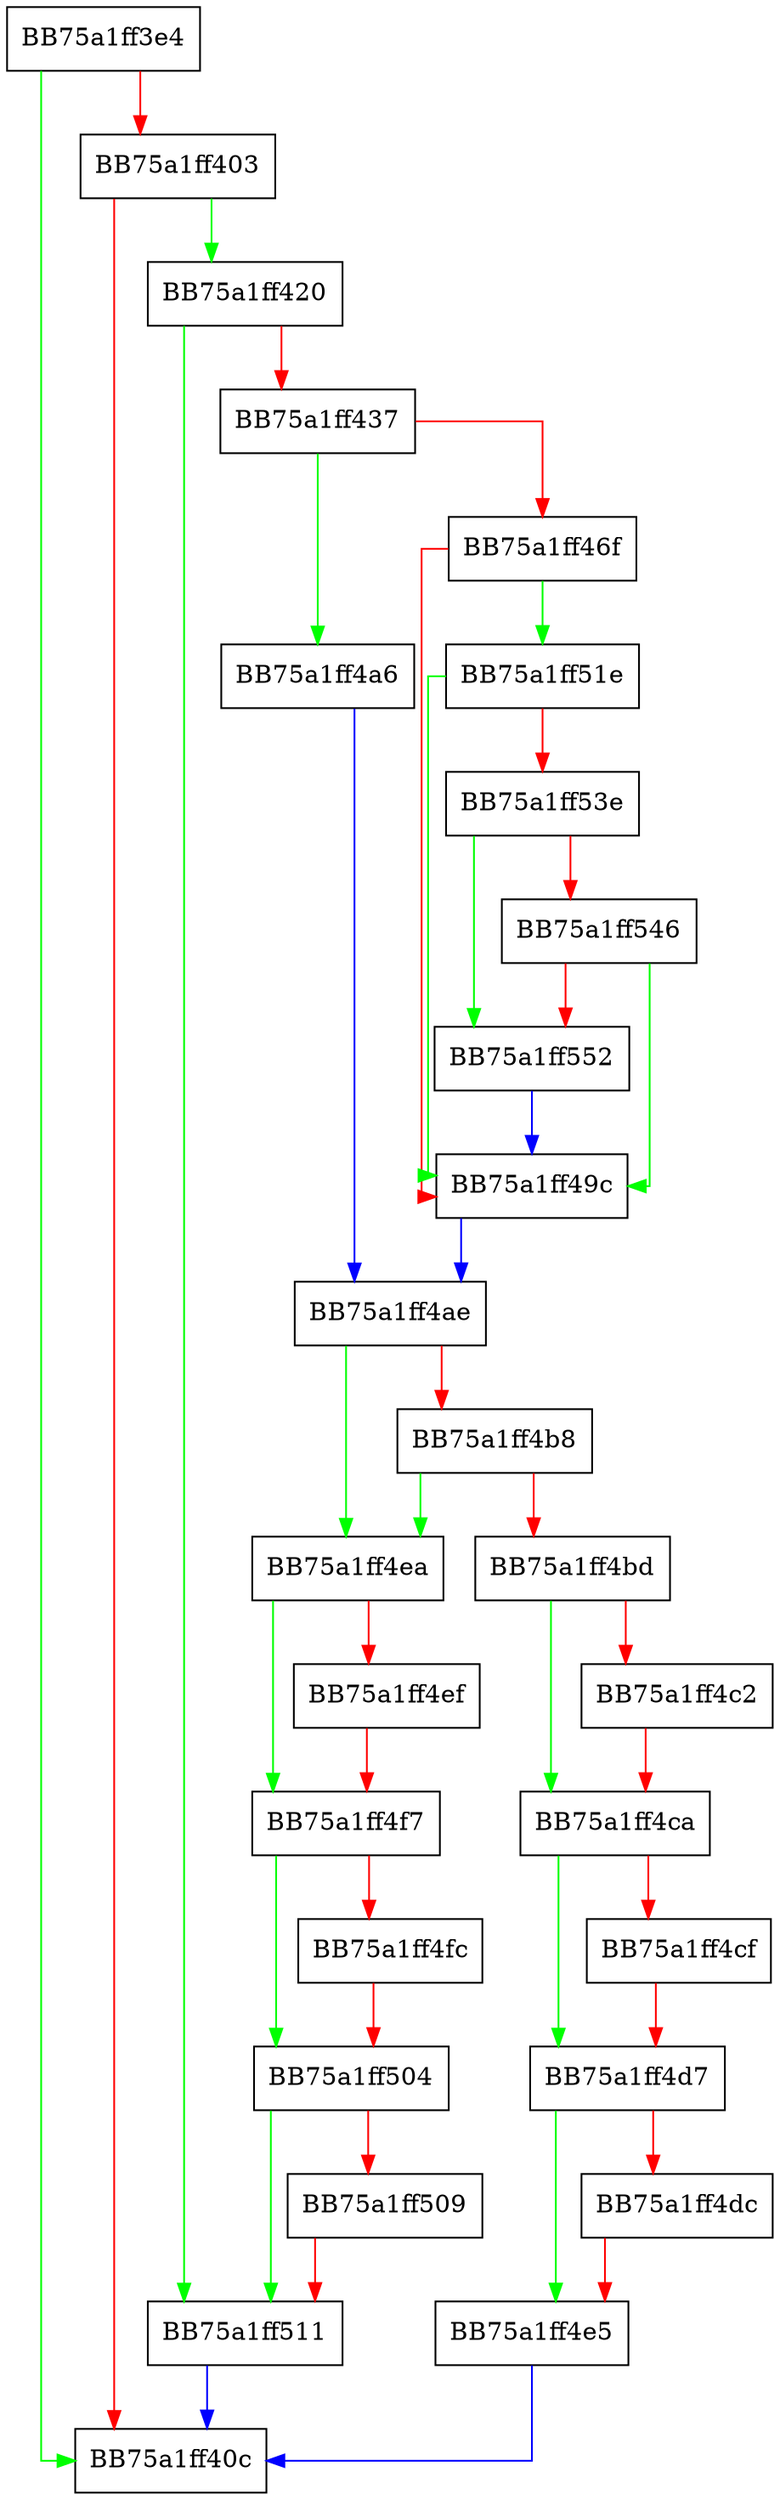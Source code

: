 digraph InitializeHollowCheck {
  node [shape="box"];
  graph [splines=ortho];
  BB75a1ff3e4 -> BB75a1ff40c [color="green"];
  BB75a1ff3e4 -> BB75a1ff403 [color="red"];
  BB75a1ff403 -> BB75a1ff420 [color="green"];
  BB75a1ff403 -> BB75a1ff40c [color="red"];
  BB75a1ff420 -> BB75a1ff511 [color="green"];
  BB75a1ff420 -> BB75a1ff437 [color="red"];
  BB75a1ff437 -> BB75a1ff4a6 [color="green"];
  BB75a1ff437 -> BB75a1ff46f [color="red"];
  BB75a1ff46f -> BB75a1ff51e [color="green"];
  BB75a1ff46f -> BB75a1ff49c [color="red"];
  BB75a1ff49c -> BB75a1ff4ae [color="blue"];
  BB75a1ff4a6 -> BB75a1ff4ae [color="blue"];
  BB75a1ff4ae -> BB75a1ff4ea [color="green"];
  BB75a1ff4ae -> BB75a1ff4b8 [color="red"];
  BB75a1ff4b8 -> BB75a1ff4ea [color="green"];
  BB75a1ff4b8 -> BB75a1ff4bd [color="red"];
  BB75a1ff4bd -> BB75a1ff4ca [color="green"];
  BB75a1ff4bd -> BB75a1ff4c2 [color="red"];
  BB75a1ff4c2 -> BB75a1ff4ca [color="red"];
  BB75a1ff4ca -> BB75a1ff4d7 [color="green"];
  BB75a1ff4ca -> BB75a1ff4cf [color="red"];
  BB75a1ff4cf -> BB75a1ff4d7 [color="red"];
  BB75a1ff4d7 -> BB75a1ff4e5 [color="green"];
  BB75a1ff4d7 -> BB75a1ff4dc [color="red"];
  BB75a1ff4dc -> BB75a1ff4e5 [color="red"];
  BB75a1ff4e5 -> BB75a1ff40c [color="blue"];
  BB75a1ff4ea -> BB75a1ff4f7 [color="green"];
  BB75a1ff4ea -> BB75a1ff4ef [color="red"];
  BB75a1ff4ef -> BB75a1ff4f7 [color="red"];
  BB75a1ff4f7 -> BB75a1ff504 [color="green"];
  BB75a1ff4f7 -> BB75a1ff4fc [color="red"];
  BB75a1ff4fc -> BB75a1ff504 [color="red"];
  BB75a1ff504 -> BB75a1ff511 [color="green"];
  BB75a1ff504 -> BB75a1ff509 [color="red"];
  BB75a1ff509 -> BB75a1ff511 [color="red"];
  BB75a1ff511 -> BB75a1ff40c [color="blue"];
  BB75a1ff51e -> BB75a1ff49c [color="green"];
  BB75a1ff51e -> BB75a1ff53e [color="red"];
  BB75a1ff53e -> BB75a1ff552 [color="green"];
  BB75a1ff53e -> BB75a1ff546 [color="red"];
  BB75a1ff546 -> BB75a1ff49c [color="green"];
  BB75a1ff546 -> BB75a1ff552 [color="red"];
  BB75a1ff552 -> BB75a1ff49c [color="blue"];
}